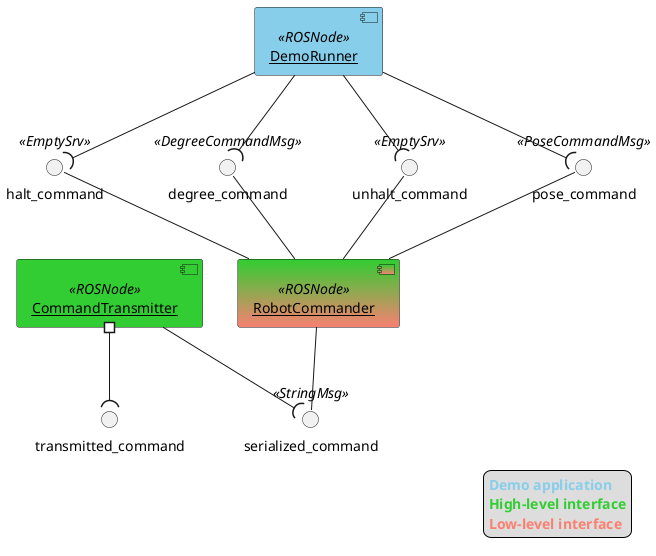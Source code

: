 @startuml

interface halt_command <<EmptySrv>>
interface degree_command <<DegreeCommandMsg>>
interface unhalt_command <<EmptySrv>>
interface pose_command <<PoseCommandMsg>>
interface transmitted_command
interface serialized_command <<StringMsg>>

component "<u>DemoRunner</u>" <<ROSNode>> as DemoRunner #SkyBlue
component "<u>RobotCommander</u>" <<ROSNode>> as RobotCommander #LimeGreen-Salmon
component "<u>CommandTransmitter</u>" <<ROSNode>> as CommandTransmitter #LimeGreen

DemoRunner --( halt_command
DemoRunner --( degree_command
DemoRunner --( unhalt_command
DemoRunner --( pose_command
halt_command -- RobotCommander
unhalt_command -- RobotCommander
pose_command -- RobotCommander
degree_command -- RobotCommander
CommandTransmitter #--( transmitted_command
RobotCommander -- serialized_command
CommandTransmitter --( serialized_command

legend right
  <b><color:SkyBlue>Demo application</color></b>
  <b><color:LimeGreen>High-level interface</color></b>
  <b><color:Salmon>Low-level interface</color></b>
endlegend

@enduml
